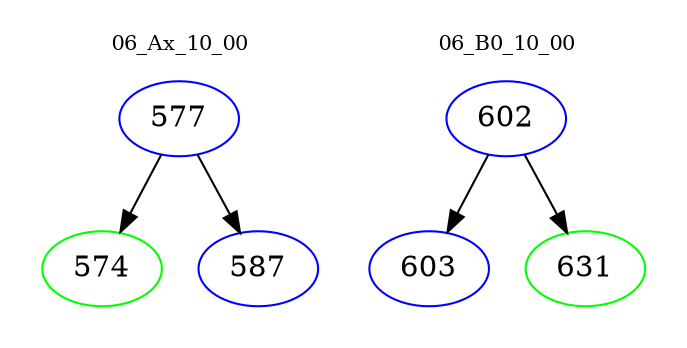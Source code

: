 digraph{
subgraph cluster_0 {
color = white
label = "06_Ax_10_00";
fontsize=10;
T0_577 [label="577", color="blue"]
T0_577 -> T0_574 [color="black"]
T0_574 [label="574", color="green"]
T0_577 -> T0_587 [color="black"]
T0_587 [label="587", color="blue"]
}
subgraph cluster_1 {
color = white
label = "06_B0_10_00";
fontsize=10;
T1_602 [label="602", color="blue"]
T1_602 -> T1_603 [color="black"]
T1_603 [label="603", color="blue"]
T1_602 -> T1_631 [color="black"]
T1_631 [label="631", color="green"]
}
}

